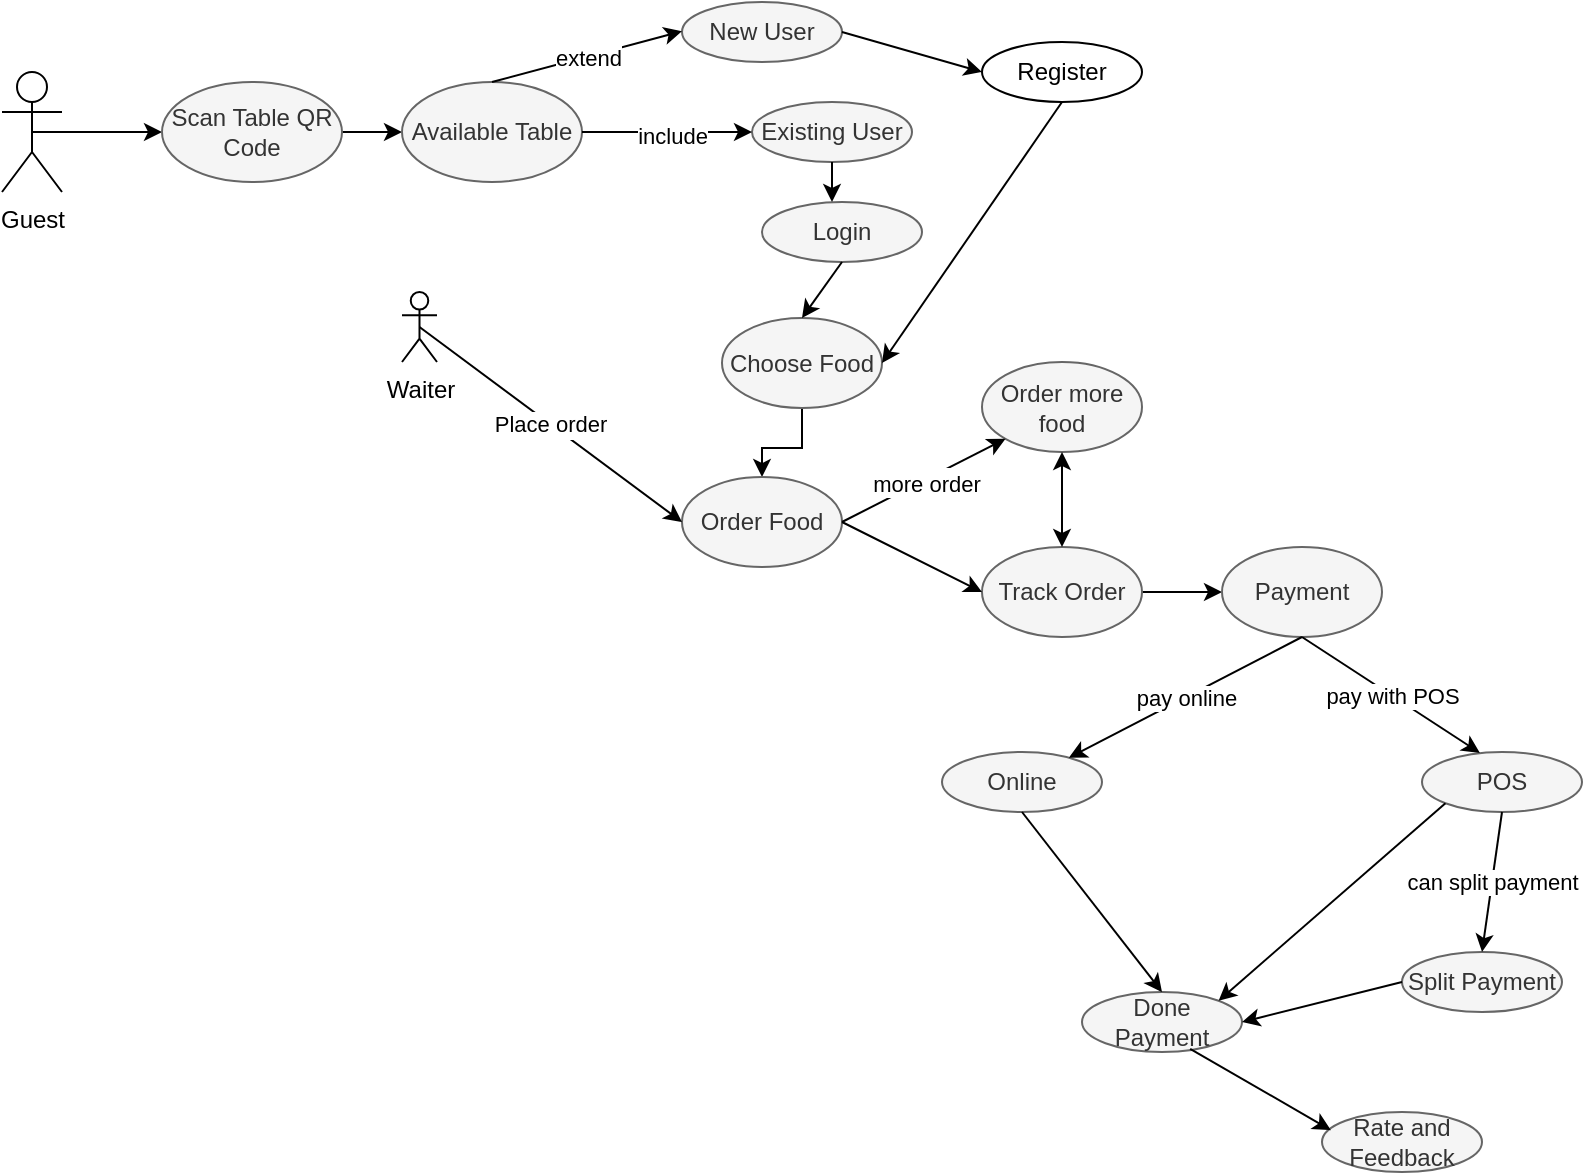 <mxfile version="23.1.4" type="github">
  <diagram name="Page-1" id="wlyCUPgMwcLH9pQK8fnn">
    <mxGraphModel dx="3718" dy="1492" grid="1" gridSize="10" guides="1" tooltips="1" connect="1" arrows="1" fold="1" page="1" pageScale="1" pageWidth="850" pageHeight="1100" math="0" shadow="0">
      <root>
        <mxCell id="0" />
        <mxCell id="1" parent="0" />
        <mxCell id="hQ7EHSVqkc464yyW6SZ3-154" style="edgeStyle=orthogonalEdgeStyle;rounded=0;orthogonalLoop=1;jettySize=auto;html=1;exitX=0.5;exitY=0.5;exitDx=0;exitDy=0;exitPerimeter=0;" edge="1" parent="1" source="hQ7EHSVqkc464yyW6SZ3-123" target="hQ7EHSVqkc464yyW6SZ3-124">
          <mxGeometry relative="1" as="geometry" />
        </mxCell>
        <mxCell id="hQ7EHSVqkc464yyW6SZ3-123" value="Guest" style="shape=umlActor;verticalLabelPosition=bottom;verticalAlign=top;html=1;outlineConnect=0;" vertex="1" parent="1">
          <mxGeometry x="-820" y="293" width="30" height="60" as="geometry" />
        </mxCell>
        <mxCell id="hQ7EHSVqkc464yyW6SZ3-155" style="edgeStyle=orthogonalEdgeStyle;rounded=0;orthogonalLoop=1;jettySize=auto;html=1;" edge="1" parent="1" source="hQ7EHSVqkc464yyW6SZ3-124" target="hQ7EHSVqkc464yyW6SZ3-147">
          <mxGeometry relative="1" as="geometry" />
        </mxCell>
        <mxCell id="hQ7EHSVqkc464yyW6SZ3-124" value="Scan Table QR Code" style="ellipse;whiteSpace=wrap;html=1;fillColor=#f5f5f5;fontColor=#333333;strokeColor=#666666;" vertex="1" parent="1">
          <mxGeometry x="-740" y="298" width="90" height="50" as="geometry" />
        </mxCell>
        <mxCell id="hQ7EHSVqkc464yyW6SZ3-125" value="Login" style="ellipse;whiteSpace=wrap;html=1;fillColor=#f5f5f5;fontColor=#333333;strokeColor=#666666;" vertex="1" parent="1">
          <mxGeometry x="-440" y="358" width="80" height="30" as="geometry" />
        </mxCell>
        <mxCell id="hQ7EHSVqkc464yyW6SZ3-126" value="Existing User" style="ellipse;whiteSpace=wrap;html=1;fillColor=#f5f5f5;fontColor=#333333;strokeColor=#666666;" vertex="1" parent="1">
          <mxGeometry x="-445" y="308" width="80" height="30" as="geometry" />
        </mxCell>
        <mxCell id="hQ7EHSVqkc464yyW6SZ3-170" style="edgeStyle=orthogonalEdgeStyle;rounded=0;orthogonalLoop=1;jettySize=auto;html=1;" edge="1" parent="1" source="hQ7EHSVqkc464yyW6SZ3-130" target="hQ7EHSVqkc464yyW6SZ3-131">
          <mxGeometry relative="1" as="geometry" />
        </mxCell>
        <mxCell id="hQ7EHSVqkc464yyW6SZ3-130" value="Choose Food" style="ellipse;whiteSpace=wrap;html=1;fillColor=#f5f5f5;fontColor=#333333;strokeColor=#666666;" vertex="1" parent="1">
          <mxGeometry x="-460" y="416" width="80" height="45" as="geometry" />
        </mxCell>
        <mxCell id="hQ7EHSVqkc464yyW6SZ3-131" value="Order Food" style="ellipse;whiteSpace=wrap;html=1;fillColor=#f5f5f5;fontColor=#333333;strokeColor=#666666;" vertex="1" parent="1">
          <mxGeometry x="-480" y="495.5" width="80" height="45" as="geometry" />
        </mxCell>
        <mxCell id="hQ7EHSVqkc464yyW6SZ3-177" style="edgeStyle=orthogonalEdgeStyle;rounded=0;orthogonalLoop=1;jettySize=auto;html=1;entryX=0;entryY=0.5;entryDx=0;entryDy=0;" edge="1" parent="1" source="hQ7EHSVqkc464yyW6SZ3-134" target="hQ7EHSVqkc464yyW6SZ3-152">
          <mxGeometry relative="1" as="geometry" />
        </mxCell>
        <mxCell id="hQ7EHSVqkc464yyW6SZ3-134" value="Track Order" style="ellipse;whiteSpace=wrap;html=1;fillColor=#f5f5f5;fontColor=#333333;strokeColor=#666666;" vertex="1" parent="1">
          <mxGeometry x="-330" y="530.5" width="80" height="45" as="geometry" />
        </mxCell>
        <mxCell id="hQ7EHSVqkc464yyW6SZ3-137" value="POS" style="ellipse;whiteSpace=wrap;html=1;fillColor=#f5f5f5;fontColor=#333333;strokeColor=#666666;" vertex="1" parent="1">
          <mxGeometry x="-110" y="633" width="80" height="30" as="geometry" />
        </mxCell>
        <mxCell id="hQ7EHSVqkc464yyW6SZ3-138" value="Online" style="ellipse;whiteSpace=wrap;html=1;fillColor=#f5f5f5;fontColor=#333333;strokeColor=#666666;" vertex="1" parent="1">
          <mxGeometry x="-350" y="633" width="80" height="30" as="geometry" />
        </mxCell>
        <mxCell id="hQ7EHSVqkc464yyW6SZ3-139" value="Waiter" style="shape=umlActor;verticalLabelPosition=bottom;verticalAlign=top;html=1;outlineConnect=0;" vertex="1" parent="1">
          <mxGeometry x="-620" y="403" width="17.5" height="35" as="geometry" />
        </mxCell>
        <mxCell id="hQ7EHSVqkc464yyW6SZ3-144" value="Rate and Feedback" style="ellipse;whiteSpace=wrap;html=1;fillColor=#f5f5f5;fontColor=#333333;strokeColor=#666666;" vertex="1" parent="1">
          <mxGeometry x="-160" y="813" width="80" height="30" as="geometry" />
        </mxCell>
        <mxCell id="hQ7EHSVqkc464yyW6SZ3-145" value="Split Payment" style="ellipse;whiteSpace=wrap;html=1;fillColor=#f5f5f5;fontColor=#333333;strokeColor=#666666;" vertex="1" parent="1">
          <mxGeometry x="-120" y="733" width="80" height="30" as="geometry" />
        </mxCell>
        <mxCell id="hQ7EHSVqkc464yyW6SZ3-147" value="Available Table" style="ellipse;whiteSpace=wrap;html=1;fillColor=#f5f5f5;fontColor=#333333;strokeColor=#666666;" vertex="1" parent="1">
          <mxGeometry x="-620" y="298" width="90" height="50" as="geometry" />
        </mxCell>
        <mxCell id="hQ7EHSVqkc464yyW6SZ3-149" value="New User" style="ellipse;whiteSpace=wrap;html=1;fillColor=#f5f5f5;fontColor=#333333;strokeColor=#666666;" vertex="1" parent="1">
          <mxGeometry x="-480" y="258" width="80" height="30" as="geometry" />
        </mxCell>
        <mxCell id="hQ7EHSVqkc464yyW6SZ3-151" value="Order more food" style="ellipse;whiteSpace=wrap;html=1;fillColor=#f5f5f5;fontColor=#333333;strokeColor=#666666;" vertex="1" parent="1">
          <mxGeometry x="-330" y="438" width="80" height="45" as="geometry" />
        </mxCell>
        <mxCell id="hQ7EHSVqkc464yyW6SZ3-152" value="Payment" style="ellipse;whiteSpace=wrap;html=1;fillColor=#f5f5f5;fontColor=#333333;strokeColor=#666666;" vertex="1" parent="1">
          <mxGeometry x="-210" y="530.5" width="80" height="45" as="geometry" />
        </mxCell>
        <mxCell id="hQ7EHSVqkc464yyW6SZ3-153" value="Done Payment" style="ellipse;whiteSpace=wrap;html=1;fillColor=#f5f5f5;fontColor=#333333;strokeColor=#666666;" vertex="1" parent="1">
          <mxGeometry x="-280" y="753" width="80" height="30" as="geometry" />
        </mxCell>
        <mxCell id="hQ7EHSVqkc464yyW6SZ3-159" value="" style="endArrow=classic;html=1;rounded=0;exitX=0.5;exitY=0;exitDx=0;exitDy=0;" edge="1" parent="1" source="hQ7EHSVqkc464yyW6SZ3-147">
          <mxGeometry relative="1" as="geometry">
            <mxPoint x="-580" y="272.58" as="sourcePoint" />
            <mxPoint x="-480" y="272.58" as="targetPoint" />
          </mxGeometry>
        </mxCell>
        <mxCell id="hQ7EHSVqkc464yyW6SZ3-160" value="extend" style="edgeLabel;resizable=0;html=1;;align=center;verticalAlign=middle;" connectable="0" vertex="1" parent="hQ7EHSVqkc464yyW6SZ3-159">
          <mxGeometry relative="1" as="geometry" />
        </mxCell>
        <mxCell id="hQ7EHSVqkc464yyW6SZ3-161" value="" style="endArrow=classic;html=1;rounded=0;exitX=1;exitY=0.5;exitDx=0;exitDy=0;" edge="1" parent="1" source="hQ7EHSVqkc464yyW6SZ3-147" target="hQ7EHSVqkc464yyW6SZ3-126">
          <mxGeometry relative="1" as="geometry">
            <mxPoint x="-500" y="238" as="sourcePoint" />
            <mxPoint x="-400" y="238" as="targetPoint" />
          </mxGeometry>
        </mxCell>
        <mxCell id="hQ7EHSVqkc464yyW6SZ3-162" value="Label" style="edgeLabel;resizable=0;html=1;;align=center;verticalAlign=middle;" connectable="0" vertex="1" parent="hQ7EHSVqkc464yyW6SZ3-161">
          <mxGeometry relative="1" as="geometry" />
        </mxCell>
        <mxCell id="hQ7EHSVqkc464yyW6SZ3-163" value="include" style="edgeLabel;html=1;align=center;verticalAlign=middle;resizable=0;points=[];" vertex="1" connectable="0" parent="hQ7EHSVqkc464yyW6SZ3-161">
          <mxGeometry x="0.047" y="-2" relative="1" as="geometry">
            <mxPoint as="offset" />
          </mxGeometry>
        </mxCell>
        <mxCell id="hQ7EHSVqkc464yyW6SZ3-164" style="edgeStyle=orthogonalEdgeStyle;rounded=0;orthogonalLoop=1;jettySize=auto;html=1;entryX=0.435;entryY=0.005;entryDx=0;entryDy=0;entryPerimeter=0;" edge="1" parent="1" source="hQ7EHSVqkc464yyW6SZ3-126" target="hQ7EHSVqkc464yyW6SZ3-125">
          <mxGeometry relative="1" as="geometry" />
        </mxCell>
        <mxCell id="hQ7EHSVqkc464yyW6SZ3-167" value="" style="endArrow=classic;html=1;rounded=0;exitX=0.5;exitY=0.5;exitDx=0;exitDy=0;exitPerimeter=0;entryX=0;entryY=0.5;entryDx=0;entryDy=0;" edge="1" parent="1" source="hQ7EHSVqkc464yyW6SZ3-139" target="hQ7EHSVqkc464yyW6SZ3-131">
          <mxGeometry relative="1" as="geometry">
            <mxPoint x="-500" y="378" as="sourcePoint" />
            <mxPoint x="-400" y="378" as="targetPoint" />
          </mxGeometry>
        </mxCell>
        <mxCell id="hQ7EHSVqkc464yyW6SZ3-168" value="Label" style="edgeLabel;resizable=0;html=1;;align=center;verticalAlign=middle;" connectable="0" vertex="1" parent="hQ7EHSVqkc464yyW6SZ3-167">
          <mxGeometry relative="1" as="geometry" />
        </mxCell>
        <mxCell id="hQ7EHSVqkc464yyW6SZ3-169" value="Place order" style="edgeLabel;html=1;align=center;verticalAlign=middle;resizable=0;points=[];" vertex="1" connectable="0" parent="hQ7EHSVqkc464yyW6SZ3-167">
          <mxGeometry x="-0.003" relative="1" as="geometry">
            <mxPoint as="offset" />
          </mxGeometry>
        </mxCell>
        <mxCell id="hQ7EHSVqkc464yyW6SZ3-173" value="" style="endArrow=classic;html=1;rounded=0;exitX=1;exitY=0.5;exitDx=0;exitDy=0;entryX=0;entryY=1;entryDx=0;entryDy=0;" edge="1" parent="1" source="hQ7EHSVqkc464yyW6SZ3-131" target="hQ7EHSVqkc464yyW6SZ3-151">
          <mxGeometry relative="1" as="geometry">
            <mxPoint x="-420" y="418" as="sourcePoint" />
            <mxPoint x="-320" y="418" as="targetPoint" />
          </mxGeometry>
        </mxCell>
        <mxCell id="hQ7EHSVqkc464yyW6SZ3-174" value="Label" style="edgeLabel;resizable=0;html=1;;align=center;verticalAlign=middle;" connectable="0" vertex="1" parent="hQ7EHSVqkc464yyW6SZ3-173">
          <mxGeometry relative="1" as="geometry" />
        </mxCell>
        <mxCell id="hQ7EHSVqkc464yyW6SZ3-175" value="more order" style="edgeLabel;html=1;align=center;verticalAlign=middle;resizable=0;points=[];" vertex="1" connectable="0" parent="hQ7EHSVqkc464yyW6SZ3-173">
          <mxGeometry x="-0.008" y="-2" relative="1" as="geometry">
            <mxPoint as="offset" />
          </mxGeometry>
        </mxCell>
        <mxCell id="hQ7EHSVqkc464yyW6SZ3-178" value="" style="endArrow=classic;html=1;rounded=0;exitX=0.5;exitY=1;exitDx=0;exitDy=0;" edge="1" parent="1" source="hQ7EHSVqkc464yyW6SZ3-152" target="hQ7EHSVqkc464yyW6SZ3-138">
          <mxGeometry relative="1" as="geometry">
            <mxPoint x="-420" y="558" as="sourcePoint" />
            <mxPoint x="-320" y="558" as="targetPoint" />
          </mxGeometry>
        </mxCell>
        <mxCell id="hQ7EHSVqkc464yyW6SZ3-179" value="pay online" style="edgeLabel;resizable=0;html=1;;align=center;verticalAlign=middle;" connectable="0" vertex="1" parent="hQ7EHSVqkc464yyW6SZ3-178">
          <mxGeometry relative="1" as="geometry" />
        </mxCell>
        <mxCell id="hQ7EHSVqkc464yyW6SZ3-180" value="" style="endArrow=classic;html=1;rounded=0;exitX=0.5;exitY=1;exitDx=0;exitDy=0;entryX=0.362;entryY=0.016;entryDx=0;entryDy=0;entryPerimeter=0;" edge="1" parent="1" source="hQ7EHSVqkc464yyW6SZ3-152" target="hQ7EHSVqkc464yyW6SZ3-137">
          <mxGeometry relative="1" as="geometry">
            <mxPoint x="-420" y="558" as="sourcePoint" />
            <mxPoint x="-320" y="558" as="targetPoint" />
          </mxGeometry>
        </mxCell>
        <mxCell id="hQ7EHSVqkc464yyW6SZ3-181" value="pay with POS" style="edgeLabel;resizable=0;html=1;;align=center;verticalAlign=middle;" connectable="0" vertex="1" parent="hQ7EHSVqkc464yyW6SZ3-180">
          <mxGeometry relative="1" as="geometry" />
        </mxCell>
        <mxCell id="hQ7EHSVqkc464yyW6SZ3-183" value="" style="endArrow=classic;html=1;rounded=0;exitX=0.5;exitY=1;exitDx=0;exitDy=0;entryX=0.5;entryY=0;entryDx=0;entryDy=0;" edge="1" parent="1" source="hQ7EHSVqkc464yyW6SZ3-138" target="hQ7EHSVqkc464yyW6SZ3-153">
          <mxGeometry width="50" height="50" relative="1" as="geometry">
            <mxPoint x="-390" y="718" as="sourcePoint" />
            <mxPoint x="-340" y="668" as="targetPoint" />
          </mxGeometry>
        </mxCell>
        <mxCell id="hQ7EHSVqkc464yyW6SZ3-185" value="" style="endArrow=classic;html=1;rounded=0;exitX=0.5;exitY=1;exitDx=0;exitDy=0;entryX=0.5;entryY=0;entryDx=0;entryDy=0;" edge="1" parent="1" source="hQ7EHSVqkc464yyW6SZ3-137" target="hQ7EHSVqkc464yyW6SZ3-145">
          <mxGeometry relative="1" as="geometry">
            <mxPoint x="-420" y="698" as="sourcePoint" />
            <mxPoint x="-320" y="698" as="targetPoint" />
          </mxGeometry>
        </mxCell>
        <mxCell id="hQ7EHSVqkc464yyW6SZ3-186" value="can split payment" style="edgeLabel;resizable=0;html=1;;align=center;verticalAlign=middle;" connectable="0" vertex="1" parent="hQ7EHSVqkc464yyW6SZ3-185">
          <mxGeometry relative="1" as="geometry" />
        </mxCell>
        <mxCell id="hQ7EHSVqkc464yyW6SZ3-189" value="" style="endArrow=classic;html=1;rounded=0;exitX=0;exitY=1;exitDx=0;exitDy=0;entryX=1;entryY=0;entryDx=0;entryDy=0;" edge="1" parent="1" source="hQ7EHSVqkc464yyW6SZ3-137" target="hQ7EHSVqkc464yyW6SZ3-153">
          <mxGeometry width="50" height="50" relative="1" as="geometry">
            <mxPoint x="-390" y="718" as="sourcePoint" />
            <mxPoint x="-340" y="668" as="targetPoint" />
          </mxGeometry>
        </mxCell>
        <mxCell id="hQ7EHSVqkc464yyW6SZ3-190" value="" style="endArrow=classic;html=1;rounded=0;exitX=0;exitY=0.5;exitDx=0;exitDy=0;entryX=1;entryY=0.5;entryDx=0;entryDy=0;" edge="1" parent="1" source="hQ7EHSVqkc464yyW6SZ3-145" target="hQ7EHSVqkc464yyW6SZ3-153">
          <mxGeometry width="50" height="50" relative="1" as="geometry">
            <mxPoint x="-390" y="718" as="sourcePoint" />
            <mxPoint x="-340" y="668" as="targetPoint" />
          </mxGeometry>
        </mxCell>
        <mxCell id="hQ7EHSVqkc464yyW6SZ3-191" value="" style="endArrow=classic;html=1;rounded=0;exitX=0.676;exitY=0.947;exitDx=0;exitDy=0;exitPerimeter=0;entryX=0.056;entryY=0.303;entryDx=0;entryDy=0;entryPerimeter=0;" edge="1" parent="1" source="hQ7EHSVqkc464yyW6SZ3-153" target="hQ7EHSVqkc464yyW6SZ3-144">
          <mxGeometry width="50" height="50" relative="1" as="geometry">
            <mxPoint x="-390" y="718" as="sourcePoint" />
            <mxPoint x="-340" y="668" as="targetPoint" />
          </mxGeometry>
        </mxCell>
        <mxCell id="hQ7EHSVqkc464yyW6SZ3-192" value="Register" style="ellipse;whiteSpace=wrap;html=1;" vertex="1" parent="1">
          <mxGeometry x="-330" y="278" width="80" height="30" as="geometry" />
        </mxCell>
        <mxCell id="hQ7EHSVqkc464yyW6SZ3-193" value="" style="endArrow=classic;html=1;rounded=0;exitX=1;exitY=0.5;exitDx=0;exitDy=0;entryX=0;entryY=0.5;entryDx=0;entryDy=0;" edge="1" parent="1" source="hQ7EHSVqkc464yyW6SZ3-149" target="hQ7EHSVqkc464yyW6SZ3-192">
          <mxGeometry width="50" height="50" relative="1" as="geometry">
            <mxPoint x="-410" y="408" as="sourcePoint" />
            <mxPoint x="-360" y="358" as="targetPoint" />
          </mxGeometry>
        </mxCell>
        <mxCell id="hQ7EHSVqkc464yyW6SZ3-194" value="" style="endArrow=classic;html=1;rounded=0;exitX=0.5;exitY=1;exitDx=0;exitDy=0;entryX=1;entryY=0.5;entryDx=0;entryDy=0;" edge="1" parent="1" source="hQ7EHSVqkc464yyW6SZ3-192" target="hQ7EHSVqkc464yyW6SZ3-130">
          <mxGeometry width="50" height="50" relative="1" as="geometry">
            <mxPoint x="-460" y="388" as="sourcePoint" />
            <mxPoint x="-410" y="338" as="targetPoint" />
          </mxGeometry>
        </mxCell>
        <mxCell id="hQ7EHSVqkc464yyW6SZ3-195" value="" style="endArrow=classic;html=1;rounded=0;exitX=0.5;exitY=1;exitDx=0;exitDy=0;entryX=0.5;entryY=0;entryDx=0;entryDy=0;" edge="1" parent="1" source="hQ7EHSVqkc464yyW6SZ3-125" target="hQ7EHSVqkc464yyW6SZ3-130">
          <mxGeometry width="50" height="50" relative="1" as="geometry">
            <mxPoint x="-460" y="388" as="sourcePoint" />
            <mxPoint x="-410" y="338" as="targetPoint" />
          </mxGeometry>
        </mxCell>
        <mxCell id="hQ7EHSVqkc464yyW6SZ3-196" value="" style="endArrow=classic;html=1;rounded=0;exitX=1;exitY=0.5;exitDx=0;exitDy=0;entryX=0;entryY=0.5;entryDx=0;entryDy=0;" edge="1" parent="1" source="hQ7EHSVqkc464yyW6SZ3-131" target="hQ7EHSVqkc464yyW6SZ3-134">
          <mxGeometry width="50" height="50" relative="1" as="geometry">
            <mxPoint x="-430" y="548" as="sourcePoint" />
            <mxPoint x="-380" y="498" as="targetPoint" />
          </mxGeometry>
        </mxCell>
        <mxCell id="hQ7EHSVqkc464yyW6SZ3-197" value="" style="endArrow=classic;startArrow=classic;html=1;rounded=0;exitX=0.5;exitY=0;exitDx=0;exitDy=0;entryX=0.5;entryY=1;entryDx=0;entryDy=0;" edge="1" parent="1" source="hQ7EHSVqkc464yyW6SZ3-134" target="hQ7EHSVqkc464yyW6SZ3-151">
          <mxGeometry width="50" height="50" relative="1" as="geometry">
            <mxPoint x="-430" y="548" as="sourcePoint" />
            <mxPoint x="-380" y="498" as="targetPoint" />
          </mxGeometry>
        </mxCell>
      </root>
    </mxGraphModel>
  </diagram>
</mxfile>
